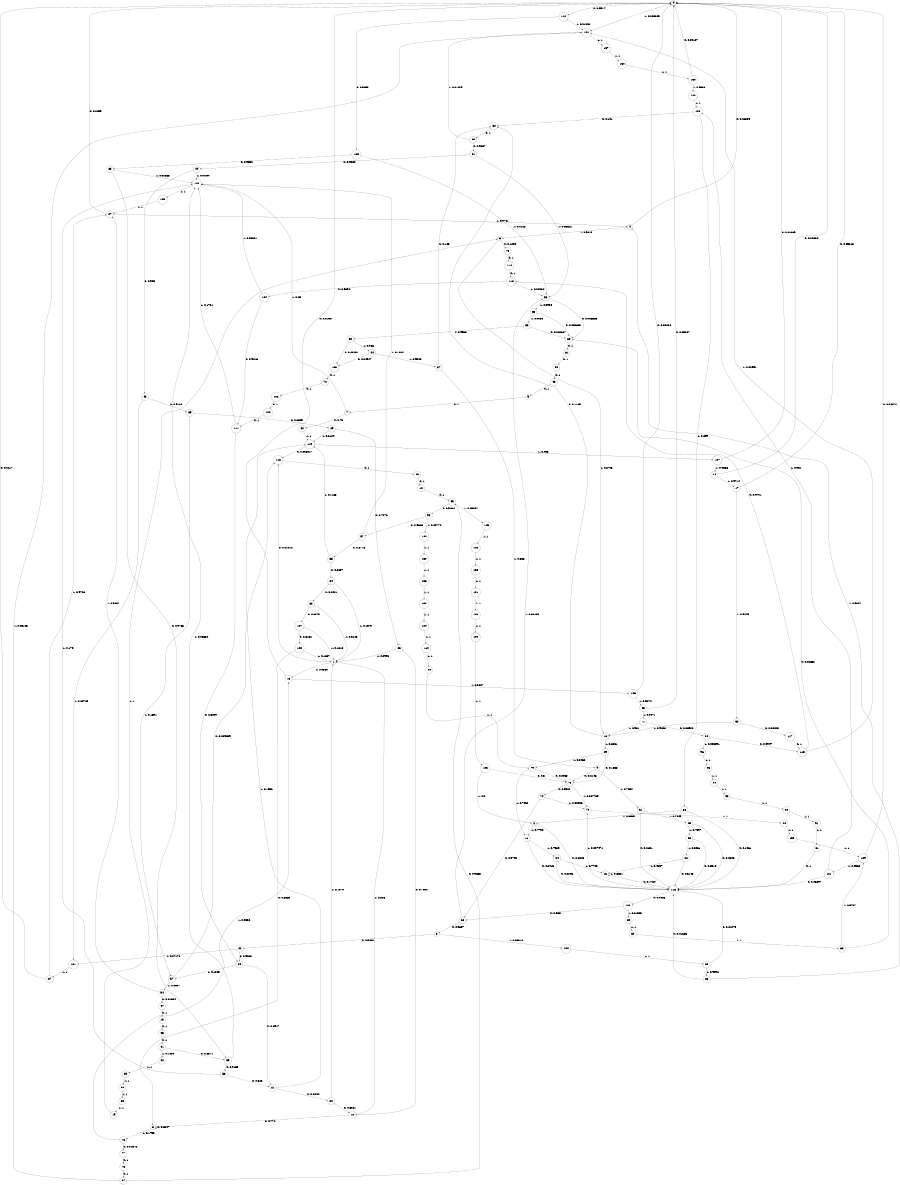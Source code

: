 digraph "ch2_random_source_L15" {
size = "6,8.5";
ratio = "fill";
node [shape = circle];
node [fontsize = 24];
edge [fontsize = 24];
0 -> 112 [label = "0: 0.9917   "];
0 -> 141 [label = "1: 0.008325  "];
1 -> 118 [label = "0: 0.01414  "];
1 -> 15 [label = "1: 0.9859   "];
2 -> 116 [label = "0: 0.2208   "];
2 -> 11 [label = "1: 0.7792   "];
3 -> 42 [label = "0: 0.9468   "];
3 -> 100 [label = "1: 0.05318  "];
4 -> 0 [label = "0: 0.06854  "];
4 -> 6 [label = "1: 0.9315   "];
5 -> 7 [label = "0: 1        "];
6 -> 75 [label = "0: 0.1295   "];
6 -> 18 [label = "1: 0.8705   "];
7 -> 80 [label = "0: 0.75     "];
7 -> 142 [label = "1: 0.25     "];
8 -> 8 [label = "0: 0.8247   "];
8 -> 78 [label = "1: 0.1753   "];
9 -> 76 [label = "0: 0.2146   "];
9 -> 31 [label = "1: 0.7854   "];
10 -> 8 [label = "0: 0.774    "];
10 -> 1 [label = "1: 0.226    "];
11 -> 116 [label = "0: 0.2415   "];
11 -> 24 [label = "1: 0.7585   "];
12 -> 99 [label = "0: 1        "];
13 -> 45 [label = "0: 1        "];
14 -> 0 [label = "0: 0.02864  "];
14 -> 17 [label = "1: 0.9714   "];
15 -> 0 [label = "0: 0.01927  "];
15 -> 106 [label = "1: 0.9807   "];
16 -> 116 [label = "0: 0.1769   "];
16 -> 16 [label = "1: 0.8231   "];
17 -> 0 [label = "0: 0.05213  "];
17 -> 32 [label = "1: 0.9479   "];
18 -> 62 [label = "0: 0.1169   "];
18 -> 89 [label = "1: 0.8831   "];
19 -> 6 [label = "1: 1        "];
20 -> 10 [label = "0: 0.8021   "];
20 -> 1 [label = "1: 0.1979   "];
21 -> 20 [label = "0: 0.8444   "];
21 -> 119 [label = "1: 0.1556   "];
22 -> 116 [label = "0: 0.5143   "];
22 -> 16 [label = "1: 0.4857   "];
23 -> 10 [label = "0: 0.7004   "];
23 -> 1 [label = "1: 0.2996   "];
24 -> 116 [label = "0: 0.2295   "];
24 -> 16 [label = "1: 0.7705   "];
25 -> 116 [label = "0: 0.2603   "];
25 -> 26 [label = "1: 0.7397   "];
26 -> 116 [label = "0: 0.3519   "];
26 -> 22 [label = "1: 0.6481   "];
27 -> 0 [label = "0: 0.0259   "];
27 -> 4 [label = "1: 0.9741   "];
28 -> 133 [label = "1: 1        "];
29 -> 23 [label = "0: 0.7876   "];
29 -> 119 [label = "1: 0.2124   "];
30 -> 69 [label = "1: 1        "];
31 -> 116 [label = "0: 0.2151   "];
31 -> 25 [label = "1: 0.7849   "];
32 -> 117 [label = "0: 0.08425  "];
32 -> 18 [label = "1: 0.9158   "];
33 -> 19 [label = "1: 1        "];
34 -> 21 [label = "0: 0.8917   "];
34 -> 57 [label = "1: 0.1083   "];
35 -> 29 [label = "0: 0.8309   "];
35 -> 57 [label = "1: 0.1691   "];
36 -> 116 [label = "0: 0.1461   "];
36 -> 2 [label = "1: 0.8539   "];
37 -> 62 [label = "0: 0.145    "];
37 -> 9 [label = "1: 0.855    "];
38 -> 33 [label = "1: 1        "];
39 -> 38 [label = "1: 1        "];
40 -> 39 [label = "1: 1        "];
41 -> 59 [label = "0: 0.8571   "];
41 -> 40 [label = "1: 0.1429   "];
42 -> 34 [label = "0: 0.9283   "];
42 -> 101 [label = "1: 0.07172  "];
43 -> 35 [label = "0: 0.9128   "];
43 -> 101 [label = "1: 0.08725  "];
44 -> 128 [label = "0: 0.04947  "];
44 -> 37 [label = "1: 0.9505   "];
45 -> 41 [label = "0: 1        "];
46 -> 12 [label = "0: 1        "];
47 -> 13 [label = "0: 1        "];
48 -> 5 [label = "0: 1        "];
49 -> 43 [label = "0: 0.955    "];
49 -> 142 [label = "1: 0.04497  "];
50 -> 128 [label = "0: 0.03401  "];
50 -> 44 [label = "1: 0.966    "];
51 -> 49 [label = "0: 0.9639   "];
51 -> 56 [label = "1: 0.03612  "];
52 -> 48 [label = "0: 1        "];
53 -> 63 [label = "0: 0.006667  "];
53 -> 50 [label = "1: 0.9933   "];
54 -> 47 [label = "0: 0.01634  "];
54 -> 27 [label = "1: 0.9837   "];
55 -> 63 [label = "0: 0.006623  "];
55 -> 53 [label = "1: 0.9934   "];
56 -> 63 [label = "0: 0.006623  "];
56 -> 55 [label = "1: 0.9934   "];
57 -> 118 [label = "0: 0.009259  "];
57 -> 54 [label = "1: 0.9907   "];
58 -> 21 [label = "0: 0.825    "];
58 -> 142 [label = "1: 0.175    "];
59 -> 58 [label = "0: 0.9135   "];
59 -> 142 [label = "1: 0.08652  "];
60 -> 51 [label = "0: 0.9857   "];
60 -> 141 [label = "1: 0.01429  "];
61 -> 52 [label = "0: 1        "];
62 -> 60 [label = "0: 1        "];
63 -> 61 [label = "0: 1        "];
64 -> 115 [label = "0: 0.9947   "];
64 -> 96 [label = "1: 0.005291  "];
65 -> 59 [label = "0: 0.9763   "];
65 -> 142 [label = "1: 0.02366  "];
66 -> 3 [label = "0: 0.9687   "];
66 -> 56 [label = "1: 0.03135  "];
67 -> 99 [label = "0: 0.9688   "];
67 -> 141 [label = "1: 0.03125  "];
68 -> 63 [label = "0: 0.02632  "];
68 -> 129 [label = "1: 0.9737   "];
69 -> 68 [label = "1: 1        "];
70 -> 28 [label = "1: 1        "];
71 -> 64 [label = "0: 0.06903  "];
71 -> 18 [label = "1: 0.931    "];
72 -> 125 [label = "0: 1        "];
73 -> 67 [label = "0: 1        "];
74 -> 66 [label = "0: 0.9796   "];
74 -> 70 [label = "1: 0.02036  "];
75 -> 114 [label = "0: 1        "];
76 -> 74 [label = "0: 0.9922   "];
76 -> 70 [label = "1: 0.007759  "];
77 -> 73 [label = "0: 1        "];
78 -> 77 [label = "0: 0.01678  "];
78 -> 15 [label = "1: 0.9832   "];
79 -> 76 [label = "0: 0.2038   "];
79 -> 11 [label = "1: 0.7962   "];
80 -> 119 [label = "1: 1        "];
81 -> 116 [label = "0: 1        "];
82 -> 127 [label = "0: 0.6875   "];
82 -> 1 [label = "1: 0.3125   "];
83 -> 0 [label = "0: 0.05287  "];
83 -> 71 [label = "1: 0.9471   "];
84 -> 82 [label = "0: 0.8421   "];
84 -> 1 [label = "1: 0.1579   "];
85 -> 84 [label = "0: 0.8837   "];
85 -> 119 [label = "1: 0.1163   "];
86 -> 116 [label = "0: 0.01635  "];
86 -> 4 [label = "1: 0.9837   "];
87 -> 0 [label = "0: 0.0217   "];
87 -> 27 [label = "1: 0.9783   "];
88 -> 116 [label = "0: 0.01075  "];
88 -> 86 [label = "1: 0.9892   "];
89 -> 76 [label = "0: 0.1538   "];
89 -> 79 [label = "1: 0.8462   "];
90 -> 79 [label = "1: 1        "];
91 -> 81 [label = "1: 1        "];
92 -> 91 [label = "1: 1        "];
93 -> 92 [label = "1: 1        "];
94 -> 93 [label = "1: 1        "];
95 -> 94 [label = "1: 1        "];
96 -> 95 [label = "1: 1        "];
97 -> 85 [label = "0: 0.8776   "];
97 -> 142 [label = "1: 0.1224   "];
98 -> 97 [label = "0: 0.9623   "];
98 -> 144 [label = "1: 0.03774  "];
99 -> 98 [label = "0: 0.9464   "];
99 -> 143 [label = "1: 0.05357  "];
100 -> 88 [label = "1: 1        "];
101 -> 87 [label = "1: 1        "];
102 -> 8 [label = "0: 0.8333   "];
102 -> 1 [label = "1: 0.1667   "];
103 -> 76 [label = "0: 0.5      "];
103 -> 2 [label = "1: 0.5      "];
104 -> 111 [label = "0: 0.9416   "];
104 -> 142 [label = "1: 0.05841  "];
105 -> 65 [label = "0: 0.9852   "];
105 -> 56 [label = "1: 0.0148   "];
106 -> 0 [label = "0: 0.03264  "];
106 -> 83 [label = "1: 0.9674   "];
107 -> 0 [label = "0: 0.01339  "];
107 -> 14 [label = "1: 0.9866   "];
108 -> 62 [label = "0: 0.101    "];
108 -> 36 [label = "1: 0.899    "];
109 -> 103 [label = "1: 1        "];
110 -> 90 [label = "1: 1        "];
111 -> 34 [label = "0: 0.8299   "];
111 -> 142 [label = "1: 0.1701   "];
112 -> 105 [label = "0: 0.9895   "];
112 -> 141 [label = "1: 0.01046  "];
113 -> 104 [label = "0: 0.9694   "];
113 -> 56 [label = "1: 0.03064  "];
114 -> 113 [label = "0: 1        "];
115 -> 113 [label = "0: 0.9701   "];
115 -> 141 [label = "1: 0.02991  "];
116 -> 126 [label = "0: 0.9925   "];
116 -> 70 [label = "1: 0.007471  "];
117 -> 115 [label = "0: 1        "];
118 -> 46 [label = "0: 1        "];
119 -> 118 [label = "0: 0.005017  "];
119 -> 107 [label = "1: 0.995    "];
120 -> 111 [label = "0: 1        "];
121 -> 116 [label = "0: 0.06897  "];
121 -> 108 [label = "1: 0.931    "];
122 -> 108 [label = "1: 1        "];
123 -> 109 [label = "1: 1        "];
124 -> 110 [label = "1: 1        "];
125 -> 120 [label = "0: 1        "];
126 -> 66 [label = "0: 0.985    "];
126 -> 30 [label = "1: 0.01505  "];
127 -> 102 [label = "0: 0.8182   "];
127 -> 1 [label = "1: 0.1818   "];
128 -> 72 [label = "0: 1        "];
129 -> 0 [label = "0: 0.04372  "];
129 -> 121 [label = "1: 0.9563   "];
130 -> 0 [label = "0: 0.04167  "];
130 -> 122 [label = "1: 0.9583   "];
131 -> 123 [label = "1: 1        "];
132 -> 124 [label = "1: 1        "];
133 -> 129 [label = "1: 1        "];
134 -> 130 [label = "1: 1        "];
135 -> 131 [label = "1: 1        "];
136 -> 132 [label = "1: 1        "];
137 -> 134 [label = "1: 1        "];
138 -> 27 [label = "1: 1        "];
139 -> 136 [label = "1: 1        "];
140 -> 135 [label = "1: 1        "];
141 -> 137 [label = "1: 1        "];
142 -> 138 [label = "1: 1        "];
143 -> 140 [label = "1: 1        "];
144 -> 139 [label = "1: 1        "];
}